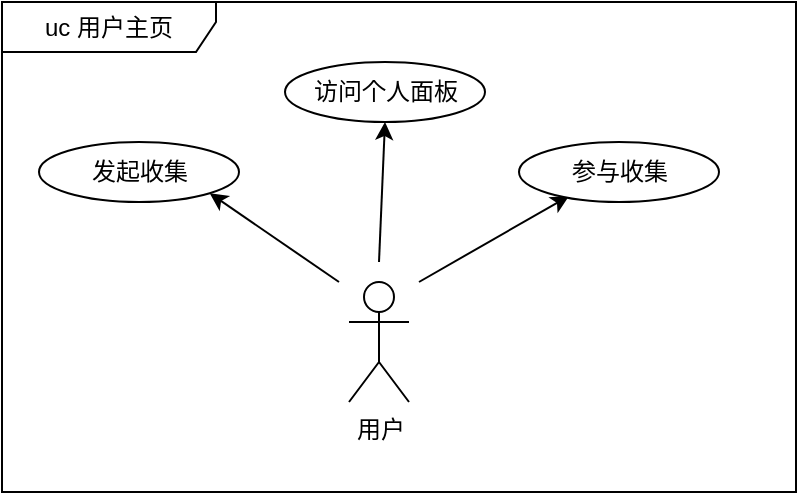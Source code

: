 <mxfile version="11.3.0" type="device" pages="1"><diagram id="hL9KZnwJY1sZzRMhCOZv" name="Page-1"><mxGraphModel dx="1086" dy="816" grid="1" gridSize="10" guides="1" tooltips="1" connect="1" arrows="1" fold="1" page="1" pageScale="1" pageWidth="827" pageHeight="1169" math="0" shadow="0"><root><mxCell id="0"/><mxCell id="1" parent="0"/><mxCell id="awhX-yU-aTOVwC5oSr2_-1" value="uc 用户主页" style="shape=umlFrame;whiteSpace=wrap;html=1;width=107;height=25;" parent="1" vertex="1"><mxGeometry x="43" y="45" width="397" height="245" as="geometry"/></mxCell><mxCell id="awhX-yU-aTOVwC5oSr2_-2" value="用户" style="shape=umlActor;verticalLabelPosition=bottom;labelBackgroundColor=#ffffff;verticalAlign=top;html=1;" parent="1" vertex="1"><mxGeometry x="216.5" y="185" width="30" height="60" as="geometry"/></mxCell><mxCell id="awhX-yU-aTOVwC5oSr2_-7" value="" style="endArrow=classic;html=1;entryX=1;entryY=1;entryDx=0;entryDy=0;" parent="1" target="awhX-yU-aTOVwC5oSr2_-9" edge="1"><mxGeometry width="50" height="50" relative="1" as="geometry"><mxPoint x="211.5" y="185" as="sourcePoint"/><mxPoint x="176.5" y="11" as="targetPoint"/></mxGeometry></mxCell><mxCell id="awhX-yU-aTOVwC5oSr2_-8" value="" style="endArrow=classic;html=1;entryX=0.25;entryY=0.9;entryDx=0;entryDy=0;entryPerimeter=0;" parent="1" target="awhX-yU-aTOVwC5oSr2_-11" edge="1"><mxGeometry width="50" height="50" relative="1" as="geometry"><mxPoint x="251.5" y="185" as="sourcePoint"/><mxPoint x="316.5" y="11" as="targetPoint"/></mxGeometry></mxCell><mxCell id="awhX-yU-aTOVwC5oSr2_-9" value="发起收集" style="ellipse;whiteSpace=wrap;html=1;" parent="1" vertex="1"><mxGeometry x="61.5" y="115" width="100" height="30" as="geometry"/></mxCell><mxCell id="awhX-yU-aTOVwC5oSr2_-11" value="参与收集" style="ellipse;whiteSpace=wrap;html=1;" parent="1" vertex="1"><mxGeometry x="301.5" y="115" width="100" height="30" as="geometry"/></mxCell><mxCell id="LIPGycVlkgtNFCexcoKy-1" value="访问个人面板" style="ellipse;whiteSpace=wrap;html=1;" parent="1" vertex="1"><mxGeometry x="184.5" y="75" width="100" height="30" as="geometry"/></mxCell><mxCell id="LIPGycVlkgtNFCexcoKy-2" value="" style="endArrow=classic;html=1;entryX=0.5;entryY=1;entryDx=0;entryDy=0;" parent="1" target="LIPGycVlkgtNFCexcoKy-1" edge="1"><mxGeometry width="50" height="50" relative="1" as="geometry"><mxPoint x="231.5" y="175" as="sourcePoint"/><mxPoint x="261.5" y="115" as="targetPoint"/></mxGeometry></mxCell></root></mxGraphModel></diagram></mxfile>